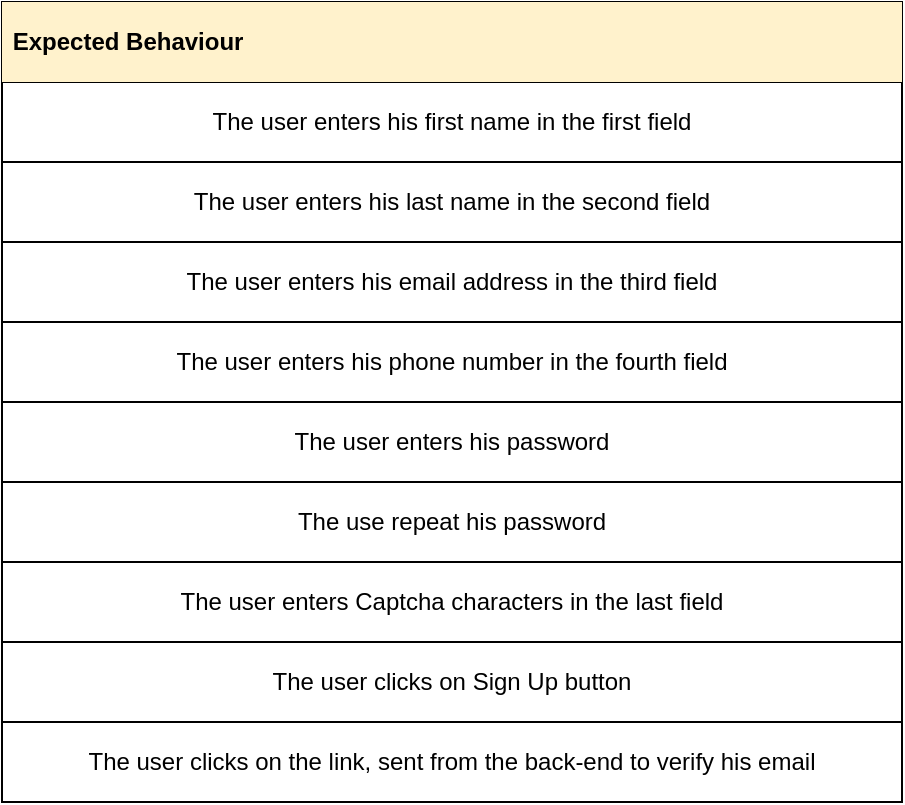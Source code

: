 <mxfile version="14.3.0" type="github">
  <diagram id="C_pwsHCdPz9ckj-0qzIV" name="Page-1">
    <mxGraphModel dx="868" dy="451" grid="1" gridSize="10" guides="1" tooltips="1" connect="1" arrows="1" fold="1" page="1" pageScale="1" pageWidth="850" pageHeight="1100" math="0" shadow="0">
      <root>
        <mxCell id="0" />
        <mxCell id="1" parent="0" />
        <mxCell id="oQ4RWJ2qbNRnV9nONUOF-1" value="" style="shape=table;html=1;whiteSpace=wrap;startSize=0;container=1;collapsible=0;childLayout=tableLayout;swimlaneFillColor=none;align=left;" parent="1" vertex="1">
          <mxGeometry x="170" y="110" width="450" height="400" as="geometry" />
        </mxCell>
        <mxCell id="oQ4RWJ2qbNRnV9nONUOF-2" value="" style="shape=partialRectangle;html=1;whiteSpace=wrap;collapsible=0;dropTarget=0;pointerEvents=0;fillColor=none;top=0;left=0;bottom=0;right=0;points=[[0,0.5],[1,0.5]];portConstraint=eastwest;" parent="oQ4RWJ2qbNRnV9nONUOF-1" vertex="1">
          <mxGeometry width="450" height="40" as="geometry" />
        </mxCell>
        <mxCell id="oQ4RWJ2qbNRnV9nONUOF-3" value="&amp;nbsp;&lt;b&gt;Expected Behaviour&lt;/b&gt;" style="shape=partialRectangle;html=1;whiteSpace=wrap;connectable=0;overflow=hidden;fillColor=#fff2cc;top=0;left=0;bottom=0;right=0;align=left;strokeColor=#d6b656;" parent="oQ4RWJ2qbNRnV9nONUOF-2" vertex="1">
          <mxGeometry width="450" height="40" as="geometry" />
        </mxCell>
        <mxCell id="oQ4RWJ2qbNRnV9nONUOF-4" value="" style="shape=partialRectangle;html=1;whiteSpace=wrap;collapsible=0;dropTarget=0;pointerEvents=0;fillColor=none;top=0;left=0;bottom=0;right=0;points=[[0,0.5],[1,0.5]];portConstraint=eastwest;" parent="oQ4RWJ2qbNRnV9nONUOF-1" vertex="1">
          <mxGeometry y="40" width="450" height="40" as="geometry" />
        </mxCell>
        <mxCell id="oQ4RWJ2qbNRnV9nONUOF-5" value="&lt;div align=&quot;left&quot;&gt;The user enters his first name in the first field&lt;br&gt;&lt;/div&gt;" style="shape=partialRectangle;html=1;whiteSpace=wrap;connectable=0;overflow=hidden;fillColor=none;top=0;left=0;bottom=0;right=0;" parent="oQ4RWJ2qbNRnV9nONUOF-4" vertex="1">
          <mxGeometry width="450" height="40" as="geometry" />
        </mxCell>
        <mxCell id="oQ4RWJ2qbNRnV9nONUOF-6" value="" style="shape=partialRectangle;html=1;whiteSpace=wrap;collapsible=0;dropTarget=0;pointerEvents=0;fillColor=none;top=0;left=0;bottom=0;right=0;points=[[0,0.5],[1,0.5]];portConstraint=eastwest;" parent="oQ4RWJ2qbNRnV9nONUOF-1" vertex="1">
          <mxGeometry y="80" width="450" height="40" as="geometry" />
        </mxCell>
        <mxCell id="oQ4RWJ2qbNRnV9nONUOF-7" value="The user enters his last name in the second field" style="shape=partialRectangle;html=1;whiteSpace=wrap;connectable=0;overflow=hidden;fillColor=none;top=0;left=0;bottom=0;right=0;" parent="oQ4RWJ2qbNRnV9nONUOF-6" vertex="1">
          <mxGeometry width="450" height="40" as="geometry" />
        </mxCell>
        <mxCell id="oQ4RWJ2qbNRnV9nONUOF-8" value="" style="shape=partialRectangle;html=1;whiteSpace=wrap;collapsible=0;dropTarget=0;pointerEvents=0;fillColor=none;top=0;left=0;bottom=0;right=0;points=[[0,0.5],[1,0.5]];portConstraint=eastwest;" parent="oQ4RWJ2qbNRnV9nONUOF-1" vertex="1">
          <mxGeometry y="120" width="450" height="40" as="geometry" />
        </mxCell>
        <mxCell id="oQ4RWJ2qbNRnV9nONUOF-9" value="The user enters his email address in the third field" style="shape=partialRectangle;html=1;whiteSpace=wrap;connectable=0;overflow=hidden;fillColor=none;top=0;left=0;bottom=0;right=0;" parent="oQ4RWJ2qbNRnV9nONUOF-8" vertex="1">
          <mxGeometry width="450" height="40" as="geometry" />
        </mxCell>
        <mxCell id="oQ4RWJ2qbNRnV9nONUOF-10" value="" style="shape=partialRectangle;html=1;whiteSpace=wrap;collapsible=0;dropTarget=0;pointerEvents=0;fillColor=none;top=0;left=0;bottom=0;right=0;points=[[0,0.5],[1,0.5]];portConstraint=eastwest;" parent="oQ4RWJ2qbNRnV9nONUOF-1" vertex="1">
          <mxGeometry y="160" width="450" height="40" as="geometry" />
        </mxCell>
        <mxCell id="oQ4RWJ2qbNRnV9nONUOF-11" value="The user enters his phone number in the fourth field" style="shape=partialRectangle;html=1;whiteSpace=wrap;connectable=0;overflow=hidden;fillColor=none;top=0;left=0;bottom=0;right=0;" parent="oQ4RWJ2qbNRnV9nONUOF-10" vertex="1">
          <mxGeometry width="450" height="40" as="geometry" />
        </mxCell>
        <mxCell id="Wl3maxdadiCfUdUQQN2K-3" style="shape=partialRectangle;html=1;whiteSpace=wrap;collapsible=0;dropTarget=0;pointerEvents=0;fillColor=none;top=0;left=0;bottom=0;right=0;points=[[0,0.5],[1,0.5]];portConstraint=eastwest;" vertex="1" parent="oQ4RWJ2qbNRnV9nONUOF-1">
          <mxGeometry y="200" width="450" height="40" as="geometry" />
        </mxCell>
        <mxCell id="Wl3maxdadiCfUdUQQN2K-4" value="The user enters his password" style="shape=partialRectangle;html=1;whiteSpace=wrap;connectable=0;overflow=hidden;fillColor=none;top=0;left=0;bottom=0;right=0;" vertex="1" parent="Wl3maxdadiCfUdUQQN2K-3">
          <mxGeometry width="450" height="40" as="geometry" />
        </mxCell>
        <mxCell id="Wl3maxdadiCfUdUQQN2K-1" style="shape=partialRectangle;html=1;whiteSpace=wrap;collapsible=0;dropTarget=0;pointerEvents=0;fillColor=none;top=0;left=0;bottom=0;right=0;points=[[0,0.5],[1,0.5]];portConstraint=eastwest;" vertex="1" parent="oQ4RWJ2qbNRnV9nONUOF-1">
          <mxGeometry y="240" width="450" height="40" as="geometry" />
        </mxCell>
        <mxCell id="Wl3maxdadiCfUdUQQN2K-2" value="The use repeat his password" style="shape=partialRectangle;html=1;whiteSpace=wrap;connectable=0;overflow=hidden;fillColor=none;top=0;left=0;bottom=0;right=0;" vertex="1" parent="Wl3maxdadiCfUdUQQN2K-1">
          <mxGeometry width="450" height="40" as="geometry" />
        </mxCell>
        <mxCell id="oQ4RWJ2qbNRnV9nONUOF-12" value="" style="shape=partialRectangle;html=1;whiteSpace=wrap;collapsible=0;dropTarget=0;pointerEvents=0;fillColor=none;top=0;left=0;bottom=0;right=0;points=[[0,0.5],[1,0.5]];portConstraint=eastwest;" parent="oQ4RWJ2qbNRnV9nONUOF-1" vertex="1">
          <mxGeometry y="280" width="450" height="40" as="geometry" />
        </mxCell>
        <mxCell id="oQ4RWJ2qbNRnV9nONUOF-13" value="The user enters Captcha characters in the last field" style="shape=partialRectangle;html=1;whiteSpace=wrap;connectable=0;overflow=hidden;fillColor=none;top=0;left=0;bottom=0;right=0;" parent="oQ4RWJ2qbNRnV9nONUOF-12" vertex="1">
          <mxGeometry width="450" height="40" as="geometry" />
        </mxCell>
        <mxCell id="oQ4RWJ2qbNRnV9nONUOF-14" style="shape=partialRectangle;html=1;whiteSpace=wrap;collapsible=0;dropTarget=0;pointerEvents=0;fillColor=none;top=0;left=0;bottom=0;right=0;points=[[0,0.5],[1,0.5]];portConstraint=eastwest;" parent="oQ4RWJ2qbNRnV9nONUOF-1" vertex="1">
          <mxGeometry y="320" width="450" height="40" as="geometry" />
        </mxCell>
        <mxCell id="oQ4RWJ2qbNRnV9nONUOF-15" value="The user clicks on Sign Up button" style="shape=partialRectangle;html=1;whiteSpace=wrap;connectable=0;overflow=hidden;fillColor=none;top=0;left=0;bottom=0;right=0;" parent="oQ4RWJ2qbNRnV9nONUOF-14" vertex="1">
          <mxGeometry width="450" height="40" as="geometry" />
        </mxCell>
        <mxCell id="oQ4RWJ2qbNRnV9nONUOF-18" style="shape=partialRectangle;html=1;whiteSpace=wrap;collapsible=0;dropTarget=0;pointerEvents=0;fillColor=none;top=0;left=0;bottom=0;right=0;points=[[0,0.5],[1,0.5]];portConstraint=eastwest;" parent="oQ4RWJ2qbNRnV9nONUOF-1" vertex="1">
          <mxGeometry y="360" width="450" height="40" as="geometry" />
        </mxCell>
        <mxCell id="oQ4RWJ2qbNRnV9nONUOF-19" value="The user clicks on the link, sent from the back-end to verify his email" style="shape=partialRectangle;html=1;whiteSpace=wrap;connectable=0;overflow=hidden;fillColor=none;top=0;left=0;bottom=0;right=0;" parent="oQ4RWJ2qbNRnV9nONUOF-18" vertex="1">
          <mxGeometry width="450" height="40" as="geometry" />
        </mxCell>
      </root>
    </mxGraphModel>
  </diagram>
</mxfile>
